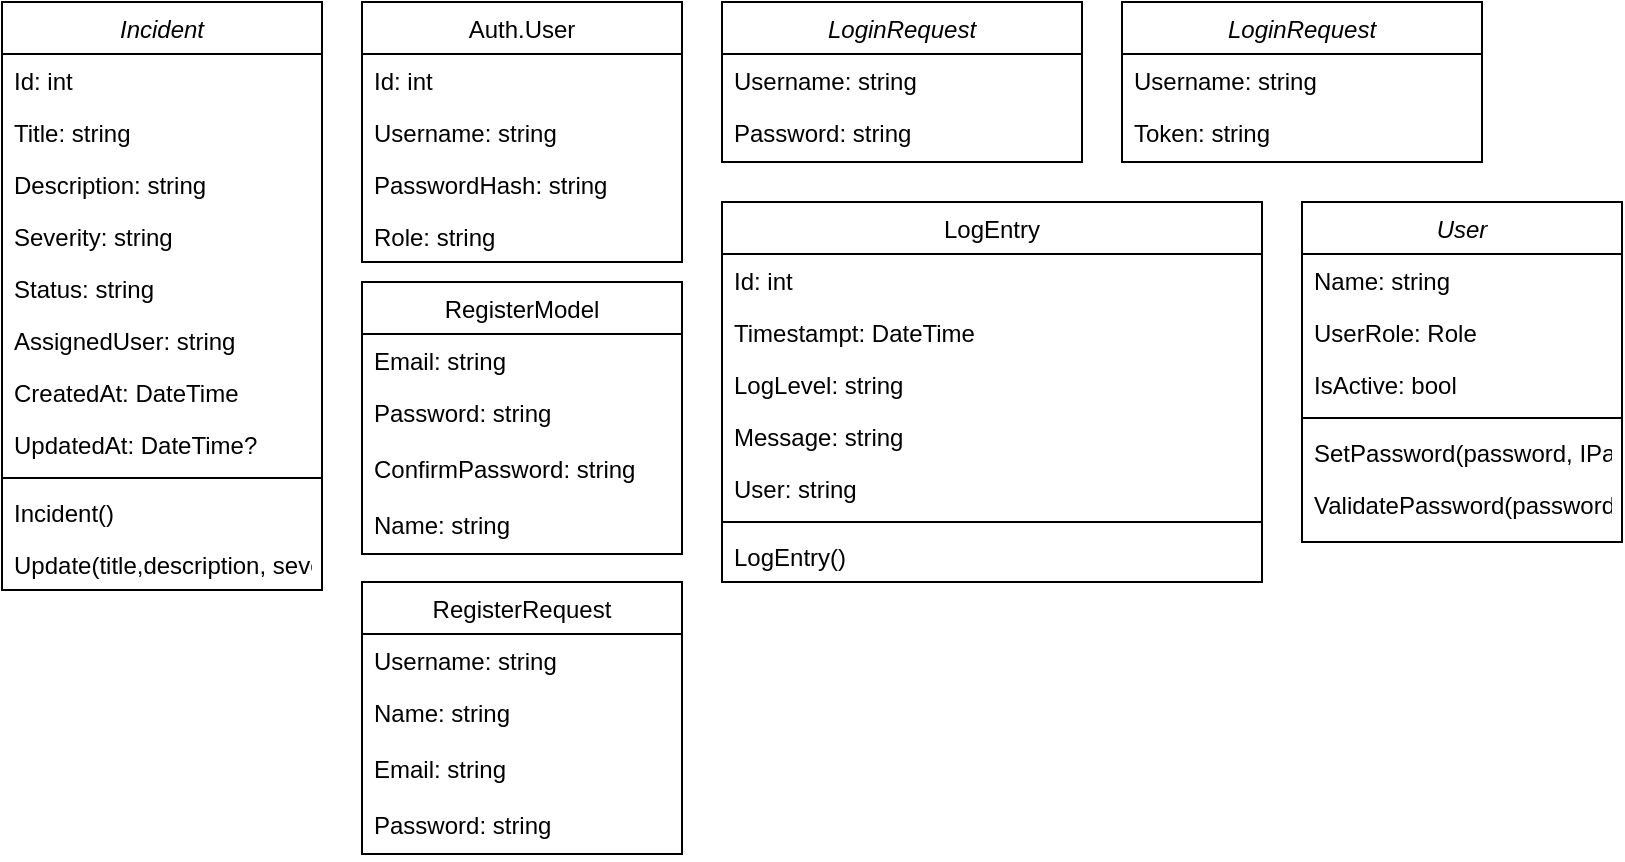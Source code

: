 <mxfile version="24.8.3">
  <diagram name="Page-1" id="sA2TaMOlu-rt0IuZEkXP">
    <mxGraphModel dx="989" dy="567" grid="1" gridSize="10" guides="1" tooltips="1" connect="1" arrows="1" fold="1" page="1" pageScale="1" pageWidth="827" pageHeight="1169" math="0" shadow="0">
      <root>
        <mxCell id="0" />
        <mxCell id="1" parent="0" />
        <mxCell id="h6m-ja96UoXvm1LpTTuY-29" value="Incident" style="swimlane;fontStyle=2;align=center;verticalAlign=top;childLayout=stackLayout;horizontal=1;startSize=26;horizontalStack=0;resizeParent=1;resizeLast=0;collapsible=1;marginBottom=0;rounded=0;shadow=0;strokeWidth=1;" vertex="1" parent="1">
          <mxGeometry x="300" y="310" width="160" height="294" as="geometry">
            <mxRectangle x="230" y="140" width="160" height="26" as="alternateBounds" />
          </mxGeometry>
        </mxCell>
        <mxCell id="h6m-ja96UoXvm1LpTTuY-30" value="Id: int" style="text;align=left;verticalAlign=top;spacingLeft=4;spacingRight=4;overflow=hidden;rotatable=0;points=[[0,0.5],[1,0.5]];portConstraint=eastwest;" vertex="1" parent="h6m-ja96UoXvm1LpTTuY-29">
          <mxGeometry y="26" width="160" height="26" as="geometry" />
        </mxCell>
        <mxCell id="h6m-ja96UoXvm1LpTTuY-31" value="Title: string " style="text;align=left;verticalAlign=top;spacingLeft=4;spacingRight=4;overflow=hidden;rotatable=0;points=[[0,0.5],[1,0.5]];portConstraint=eastwest;rounded=0;shadow=0;html=0;" vertex="1" parent="h6m-ja96UoXvm1LpTTuY-29">
          <mxGeometry y="52" width="160" height="26" as="geometry" />
        </mxCell>
        <mxCell id="h6m-ja96UoXvm1LpTTuY-32" value="Description: string" style="text;align=left;verticalAlign=top;spacingLeft=4;spacingRight=4;overflow=hidden;rotatable=0;points=[[0,0.5],[1,0.5]];portConstraint=eastwest;rounded=0;shadow=0;html=0;" vertex="1" parent="h6m-ja96UoXvm1LpTTuY-29">
          <mxGeometry y="78" width="160" height="26" as="geometry" />
        </mxCell>
        <mxCell id="h6m-ja96UoXvm1LpTTuY-33" value="Severity: string  " style="text;align=left;verticalAlign=top;spacingLeft=4;spacingRight=4;overflow=hidden;rotatable=0;points=[[0,0.5],[1,0.5]];portConstraint=eastwest;rounded=0;shadow=0;html=0;" vertex="1" parent="h6m-ja96UoXvm1LpTTuY-29">
          <mxGeometry y="104" width="160" height="26" as="geometry" />
        </mxCell>
        <mxCell id="h6m-ja96UoXvm1LpTTuY-34" value="Status: string " style="text;align=left;verticalAlign=top;spacingLeft=4;spacingRight=4;overflow=hidden;rotatable=0;points=[[0,0.5],[1,0.5]];portConstraint=eastwest;rounded=0;shadow=0;html=0;" vertex="1" parent="h6m-ja96UoXvm1LpTTuY-29">
          <mxGeometry y="130" width="160" height="26" as="geometry" />
        </mxCell>
        <mxCell id="h6m-ja96UoXvm1LpTTuY-35" value="AssignedUser: string" style="text;align=left;verticalAlign=top;spacingLeft=4;spacingRight=4;overflow=hidden;rotatable=0;points=[[0,0.5],[1,0.5]];portConstraint=eastwest;rounded=0;shadow=0;html=0;" vertex="1" parent="h6m-ja96UoXvm1LpTTuY-29">
          <mxGeometry y="156" width="160" height="26" as="geometry" />
        </mxCell>
        <mxCell id="h6m-ja96UoXvm1LpTTuY-36" value="CreatedAt: DateTime" style="text;align=left;verticalAlign=top;spacingLeft=4;spacingRight=4;overflow=hidden;rotatable=0;points=[[0,0.5],[1,0.5]];portConstraint=eastwest;rounded=0;shadow=0;html=0;" vertex="1" parent="h6m-ja96UoXvm1LpTTuY-29">
          <mxGeometry y="182" width="160" height="26" as="geometry" />
        </mxCell>
        <mxCell id="h6m-ja96UoXvm1LpTTuY-57" value="UpdatedAt: DateTime?" style="text;align=left;verticalAlign=top;spacingLeft=4;spacingRight=4;overflow=hidden;rotatable=0;points=[[0,0.5],[1,0.5]];portConstraint=eastwest;rounded=0;shadow=0;html=0;" vertex="1" parent="h6m-ja96UoXvm1LpTTuY-29">
          <mxGeometry y="208" width="160" height="26" as="geometry" />
        </mxCell>
        <mxCell id="h6m-ja96UoXvm1LpTTuY-59" value="" style="line;strokeWidth=1;fillColor=none;align=left;verticalAlign=middle;spacingTop=-1;spacingLeft=3;spacingRight=3;rotatable=0;labelPosition=right;points=[];portConstraint=eastwest;strokeColor=inherit;" vertex="1" parent="h6m-ja96UoXvm1LpTTuY-29">
          <mxGeometry y="234" width="160" height="8" as="geometry" />
        </mxCell>
        <mxCell id="h6m-ja96UoXvm1LpTTuY-60" value="Incident()" style="text;align=left;verticalAlign=top;spacingLeft=4;spacingRight=4;overflow=hidden;rotatable=0;points=[[0,0.5],[1,0.5]];portConstraint=eastwest;rounded=0;shadow=0;html=0;" vertex="1" parent="h6m-ja96UoXvm1LpTTuY-29">
          <mxGeometry y="242" width="160" height="26" as="geometry" />
        </mxCell>
        <mxCell id="h6m-ja96UoXvm1LpTTuY-61" value="Update(title,description, severity,status,assignedUser)" style="text;align=left;verticalAlign=top;spacingLeft=4;spacingRight=4;overflow=hidden;rotatable=0;points=[[0,0.5],[1,0.5]];portConstraint=eastwest;rounded=0;shadow=0;html=0;" vertex="1" parent="h6m-ja96UoXvm1LpTTuY-29">
          <mxGeometry y="268" width="160" height="26" as="geometry" />
        </mxCell>
        <mxCell id="h6m-ja96UoXvm1LpTTuY-37" value="LogEntry" style="swimlane;fontStyle=0;align=center;verticalAlign=top;childLayout=stackLayout;horizontal=1;startSize=26;horizontalStack=0;resizeParent=1;resizeLast=0;collapsible=1;marginBottom=0;rounded=0;shadow=0;strokeWidth=1;" vertex="1" parent="1">
          <mxGeometry x="660" y="410" width="270" height="190" as="geometry">
            <mxRectangle x="130" y="380" width="160" height="26" as="alternateBounds" />
          </mxGeometry>
        </mxCell>
        <mxCell id="h6m-ja96UoXvm1LpTTuY-39" value="Id: int" style="text;align=left;verticalAlign=top;spacingLeft=4;spacingRight=4;overflow=hidden;rotatable=0;points=[[0,0.5],[1,0.5]];portConstraint=eastwest;" vertex="1" parent="h6m-ja96UoXvm1LpTTuY-37">
          <mxGeometry y="26" width="270" height="26" as="geometry" />
        </mxCell>
        <mxCell id="h6m-ja96UoXvm1LpTTuY-40" value="Timestampt: DateTime" style="text;align=left;verticalAlign=top;spacingLeft=4;spacingRight=4;overflow=hidden;rotatable=0;points=[[0,0.5],[1,0.5]];portConstraint=eastwest;" vertex="1" parent="h6m-ja96UoXvm1LpTTuY-37">
          <mxGeometry y="52" width="270" height="26" as="geometry" />
        </mxCell>
        <mxCell id="h6m-ja96UoXvm1LpTTuY-41" value="LogLevel: string" style="text;align=left;verticalAlign=top;spacingLeft=4;spacingRight=4;overflow=hidden;rotatable=0;points=[[0,0.5],[1,0.5]];portConstraint=eastwest;" vertex="1" parent="h6m-ja96UoXvm1LpTTuY-37">
          <mxGeometry y="78" width="270" height="26" as="geometry" />
        </mxCell>
        <mxCell id="h6m-ja96UoXvm1LpTTuY-42" value="Message: string" style="text;align=left;verticalAlign=top;spacingLeft=4;spacingRight=4;overflow=hidden;rotatable=0;points=[[0,0.5],[1,0.5]];portConstraint=eastwest;" vertex="1" parent="h6m-ja96UoXvm1LpTTuY-37">
          <mxGeometry y="104" width="270" height="26" as="geometry" />
        </mxCell>
        <mxCell id="h6m-ja96UoXvm1LpTTuY-65" value="User: string" style="text;align=left;verticalAlign=top;spacingLeft=4;spacingRight=4;overflow=hidden;rotatable=0;points=[[0,0.5],[1,0.5]];portConstraint=eastwest;" vertex="1" parent="h6m-ja96UoXvm1LpTTuY-37">
          <mxGeometry y="130" width="270" height="26" as="geometry" />
        </mxCell>
        <mxCell id="h6m-ja96UoXvm1LpTTuY-66" value="" style="line;strokeWidth=1;fillColor=none;align=left;verticalAlign=middle;spacingTop=-1;spacingLeft=3;spacingRight=3;rotatable=0;labelPosition=right;points=[];portConstraint=eastwest;strokeColor=inherit;" vertex="1" parent="h6m-ja96UoXvm1LpTTuY-37">
          <mxGeometry y="156" width="270" height="8" as="geometry" />
        </mxCell>
        <mxCell id="h6m-ja96UoXvm1LpTTuY-67" value="LogEntry()" style="text;align=left;verticalAlign=top;spacingLeft=4;spacingRight=4;overflow=hidden;rotatable=0;points=[[0,0.5],[1,0.5]];portConstraint=eastwest;" vertex="1" parent="h6m-ja96UoXvm1LpTTuY-37">
          <mxGeometry y="164" width="270" height="26" as="geometry" />
        </mxCell>
        <mxCell id="h6m-ja96UoXvm1LpTTuY-43" value="RegisterModel" style="swimlane;fontStyle=0;align=center;verticalAlign=top;childLayout=stackLayout;horizontal=1;startSize=26;horizontalStack=0;resizeParent=1;resizeLast=0;collapsible=1;marginBottom=0;rounded=0;shadow=0;strokeWidth=1;" vertex="1" parent="1">
          <mxGeometry x="480" y="450" width="160" height="136" as="geometry">
            <mxRectangle x="340" y="380" width="170" height="26" as="alternateBounds" />
          </mxGeometry>
        </mxCell>
        <mxCell id="h6m-ja96UoXvm1LpTTuY-44" value="Email: string" style="text;align=left;verticalAlign=top;spacingLeft=4;spacingRight=4;overflow=hidden;rotatable=0;points=[[0,0.5],[1,0.5]];portConstraint=eastwest;" vertex="1" parent="h6m-ja96UoXvm1LpTTuY-43">
          <mxGeometry y="26" width="160" height="26" as="geometry" />
        </mxCell>
        <mxCell id="h6m-ja96UoXvm1LpTTuY-45" value="Password: string" style="text;align=left;verticalAlign=top;spacingLeft=4;spacingRight=4;overflow=hidden;rotatable=0;points=[[0,0.5],[1,0.5]];portConstraint=eastwest;" vertex="1" parent="h6m-ja96UoXvm1LpTTuY-43">
          <mxGeometry y="52" width="160" height="28" as="geometry" />
        </mxCell>
        <mxCell id="h6m-ja96UoXvm1LpTTuY-68" value="ConfirmPassword: string" style="text;align=left;verticalAlign=top;spacingLeft=4;spacingRight=4;overflow=hidden;rotatable=0;points=[[0,0.5],[1,0.5]];portConstraint=eastwest;" vertex="1" parent="h6m-ja96UoXvm1LpTTuY-43">
          <mxGeometry y="80" width="160" height="28" as="geometry" />
        </mxCell>
        <mxCell id="h6m-ja96UoXvm1LpTTuY-69" value="Name: string" style="text;align=left;verticalAlign=top;spacingLeft=4;spacingRight=4;overflow=hidden;rotatable=0;points=[[0,0.5],[1,0.5]];portConstraint=eastwest;" vertex="1" parent="h6m-ja96UoXvm1LpTTuY-43">
          <mxGeometry y="108" width="160" height="28" as="geometry" />
        </mxCell>
        <mxCell id="h6m-ja96UoXvm1LpTTuY-46" value="Auth.User" style="swimlane;fontStyle=0;align=center;verticalAlign=top;childLayout=stackLayout;horizontal=1;startSize=26;horizontalStack=0;resizeParent=1;resizeLast=0;collapsible=1;marginBottom=0;rounded=0;shadow=0;strokeWidth=1;" vertex="1" parent="1">
          <mxGeometry x="480" y="310" width="160" height="130" as="geometry">
            <mxRectangle x="550" y="140" width="160" height="26" as="alternateBounds" />
          </mxGeometry>
        </mxCell>
        <mxCell id="h6m-ja96UoXvm1LpTTuY-47" value="Id: int " style="text;align=left;verticalAlign=top;spacingLeft=4;spacingRight=4;overflow=hidden;rotatable=0;points=[[0,0.5],[1,0.5]];portConstraint=eastwest;" vertex="1" parent="h6m-ja96UoXvm1LpTTuY-46">
          <mxGeometry y="26" width="160" height="26" as="geometry" />
        </mxCell>
        <mxCell id="h6m-ja96UoXvm1LpTTuY-48" value="Username: string " style="text;align=left;verticalAlign=top;spacingLeft=4;spacingRight=4;overflow=hidden;rotatable=0;points=[[0,0.5],[1,0.5]];portConstraint=eastwest;rounded=0;shadow=0;html=0;" vertex="1" parent="h6m-ja96UoXvm1LpTTuY-46">
          <mxGeometry y="52" width="160" height="26" as="geometry" />
        </mxCell>
        <mxCell id="h6m-ja96UoXvm1LpTTuY-49" value="PasswordHash: string" style="text;align=left;verticalAlign=top;spacingLeft=4;spacingRight=4;overflow=hidden;rotatable=0;points=[[0,0.5],[1,0.5]];portConstraint=eastwest;rounded=0;shadow=0;html=0;" vertex="1" parent="h6m-ja96UoXvm1LpTTuY-46">
          <mxGeometry y="78" width="160" height="26" as="geometry" />
        </mxCell>
        <mxCell id="h6m-ja96UoXvm1LpTTuY-50" value="Role: string  " style="text;align=left;verticalAlign=top;spacingLeft=4;spacingRight=4;overflow=hidden;rotatable=0;points=[[0,0.5],[1,0.5]];portConstraint=eastwest;rounded=0;shadow=0;html=0;" vertex="1" parent="h6m-ja96UoXvm1LpTTuY-46">
          <mxGeometry y="104" width="160" height="26" as="geometry" />
        </mxCell>
        <mxCell id="h6m-ja96UoXvm1LpTTuY-51" value="LoginRequest" style="swimlane;fontStyle=2;align=center;verticalAlign=top;childLayout=stackLayout;horizontal=1;startSize=26;horizontalStack=0;resizeParent=1;resizeLast=0;collapsible=1;marginBottom=0;rounded=0;shadow=0;strokeWidth=1;" vertex="1" parent="1">
          <mxGeometry x="660" y="310" width="180" height="80" as="geometry">
            <mxRectangle x="230" y="140" width="160" height="26" as="alternateBounds" />
          </mxGeometry>
        </mxCell>
        <mxCell id="h6m-ja96UoXvm1LpTTuY-52" value="Username: string" style="text;align=left;verticalAlign=top;spacingLeft=4;spacingRight=4;overflow=hidden;rotatable=0;points=[[0,0.5],[1,0.5]];portConstraint=eastwest;" vertex="1" parent="h6m-ja96UoXvm1LpTTuY-51">
          <mxGeometry y="26" width="180" height="26" as="geometry" />
        </mxCell>
        <mxCell id="h6m-ja96UoXvm1LpTTuY-53" value="Password: string" style="text;align=left;verticalAlign=top;spacingLeft=4;spacingRight=4;overflow=hidden;rotatable=0;points=[[0,0.5],[1,0.5]];portConstraint=eastwest;rounded=0;shadow=0;html=0;" vertex="1" parent="h6m-ja96UoXvm1LpTTuY-51">
          <mxGeometry y="52" width="180" height="26" as="geometry" />
        </mxCell>
        <mxCell id="h6m-ja96UoXvm1LpTTuY-62" value="LoginRequest" style="swimlane;fontStyle=2;align=center;verticalAlign=top;childLayout=stackLayout;horizontal=1;startSize=26;horizontalStack=0;resizeParent=1;resizeLast=0;collapsible=1;marginBottom=0;rounded=0;shadow=0;strokeWidth=1;" vertex="1" parent="1">
          <mxGeometry x="860" y="310" width="180" height="80" as="geometry">
            <mxRectangle x="230" y="140" width="160" height="26" as="alternateBounds" />
          </mxGeometry>
        </mxCell>
        <mxCell id="h6m-ja96UoXvm1LpTTuY-63" value="Username: string" style="text;align=left;verticalAlign=top;spacingLeft=4;spacingRight=4;overflow=hidden;rotatable=0;points=[[0,0.5],[1,0.5]];portConstraint=eastwest;" vertex="1" parent="h6m-ja96UoXvm1LpTTuY-62">
          <mxGeometry y="26" width="180" height="26" as="geometry" />
        </mxCell>
        <mxCell id="h6m-ja96UoXvm1LpTTuY-64" value="Token: string" style="text;align=left;verticalAlign=top;spacingLeft=4;spacingRight=4;overflow=hidden;rotatable=0;points=[[0,0.5],[1,0.5]];portConstraint=eastwest;rounded=0;shadow=0;html=0;" vertex="1" parent="h6m-ja96UoXvm1LpTTuY-62">
          <mxGeometry y="52" width="180" height="26" as="geometry" />
        </mxCell>
        <mxCell id="h6m-ja96UoXvm1LpTTuY-70" value="RegisterRequest" style="swimlane;fontStyle=0;align=center;verticalAlign=top;childLayout=stackLayout;horizontal=1;startSize=26;horizontalStack=0;resizeParent=1;resizeLast=0;collapsible=1;marginBottom=0;rounded=0;shadow=0;strokeWidth=1;" vertex="1" parent="1">
          <mxGeometry x="480" y="600" width="160" height="136" as="geometry">
            <mxRectangle x="340" y="380" width="170" height="26" as="alternateBounds" />
          </mxGeometry>
        </mxCell>
        <mxCell id="h6m-ja96UoXvm1LpTTuY-71" value="Username: string" style="text;align=left;verticalAlign=top;spacingLeft=4;spacingRight=4;overflow=hidden;rotatable=0;points=[[0,0.5],[1,0.5]];portConstraint=eastwest;" vertex="1" parent="h6m-ja96UoXvm1LpTTuY-70">
          <mxGeometry y="26" width="160" height="26" as="geometry" />
        </mxCell>
        <mxCell id="h6m-ja96UoXvm1LpTTuY-72" value="Name: string" style="text;align=left;verticalAlign=top;spacingLeft=4;spacingRight=4;overflow=hidden;rotatable=0;points=[[0,0.5],[1,0.5]];portConstraint=eastwest;" vertex="1" parent="h6m-ja96UoXvm1LpTTuY-70">
          <mxGeometry y="52" width="160" height="28" as="geometry" />
        </mxCell>
        <mxCell id="h6m-ja96UoXvm1LpTTuY-73" value="Email: string" style="text;align=left;verticalAlign=top;spacingLeft=4;spacingRight=4;overflow=hidden;rotatable=0;points=[[0,0.5],[1,0.5]];portConstraint=eastwest;" vertex="1" parent="h6m-ja96UoXvm1LpTTuY-70">
          <mxGeometry y="80" width="160" height="28" as="geometry" />
        </mxCell>
        <mxCell id="h6m-ja96UoXvm1LpTTuY-74" value="Password: string" style="text;align=left;verticalAlign=top;spacingLeft=4;spacingRight=4;overflow=hidden;rotatable=0;points=[[0,0.5],[1,0.5]];portConstraint=eastwest;" vertex="1" parent="h6m-ja96UoXvm1LpTTuY-70">
          <mxGeometry y="108" width="160" height="28" as="geometry" />
        </mxCell>
        <mxCell id="h6m-ja96UoXvm1LpTTuY-75" value="User" style="swimlane;fontStyle=2;align=center;verticalAlign=top;childLayout=stackLayout;horizontal=1;startSize=26;horizontalStack=0;resizeParent=1;resizeLast=0;collapsible=1;marginBottom=0;rounded=0;shadow=0;strokeWidth=1;" vertex="1" parent="1">
          <mxGeometry x="950" y="410" width="160" height="170" as="geometry">
            <mxRectangle x="230" y="140" width="160" height="26" as="alternateBounds" />
          </mxGeometry>
        </mxCell>
        <mxCell id="h6m-ja96UoXvm1LpTTuY-76" value="Name: string" style="text;align=left;verticalAlign=top;spacingLeft=4;spacingRight=4;overflow=hidden;rotatable=0;points=[[0,0.5],[1,0.5]];portConstraint=eastwest;" vertex="1" parent="h6m-ja96UoXvm1LpTTuY-75">
          <mxGeometry y="26" width="160" height="26" as="geometry" />
        </mxCell>
        <mxCell id="h6m-ja96UoXvm1LpTTuY-77" value="UserRole: Role" style="text;align=left;verticalAlign=top;spacingLeft=4;spacingRight=4;overflow=hidden;rotatable=0;points=[[0,0.5],[1,0.5]];portConstraint=eastwest;rounded=0;shadow=0;html=0;" vertex="1" parent="h6m-ja96UoXvm1LpTTuY-75">
          <mxGeometry y="52" width="160" height="26" as="geometry" />
        </mxCell>
        <mxCell id="h6m-ja96UoXvm1LpTTuY-78" value="IsActive: bool" style="text;align=left;verticalAlign=top;spacingLeft=4;spacingRight=4;overflow=hidden;rotatable=0;points=[[0,0.5],[1,0.5]];portConstraint=eastwest;rounded=0;shadow=0;html=0;" vertex="1" parent="h6m-ja96UoXvm1LpTTuY-75">
          <mxGeometry y="78" width="160" height="26" as="geometry" />
        </mxCell>
        <mxCell id="h6m-ja96UoXvm1LpTTuY-84" value="" style="line;strokeWidth=1;fillColor=none;align=left;verticalAlign=middle;spacingTop=-1;spacingLeft=3;spacingRight=3;rotatable=0;labelPosition=right;points=[];portConstraint=eastwest;strokeColor=inherit;" vertex="1" parent="h6m-ja96UoXvm1LpTTuY-75">
          <mxGeometry y="104" width="160" height="8" as="geometry" />
        </mxCell>
        <mxCell id="h6m-ja96UoXvm1LpTTuY-85" value="SetPassword(password, IPasswordHasher, passwordHasher)" style="text;align=left;verticalAlign=top;spacingLeft=4;spacingRight=4;overflow=hidden;rotatable=0;points=[[0,0.5],[1,0.5]];portConstraint=eastwest;rounded=0;shadow=0;html=0;" vertex="1" parent="h6m-ja96UoXvm1LpTTuY-75">
          <mxGeometry y="112" width="160" height="26" as="geometry" />
        </mxCell>
        <mxCell id="h6m-ja96UoXvm1LpTTuY-86" value="ValidatePassword(password,IpasswordHasher,passwordHasher)" style="text;align=left;verticalAlign=top;spacingLeft=4;spacingRight=4;overflow=hidden;rotatable=0;points=[[0,0.5],[1,0.5]];portConstraint=eastwest;rounded=0;shadow=0;html=0;" vertex="1" parent="h6m-ja96UoXvm1LpTTuY-75">
          <mxGeometry y="138" width="160" height="26" as="geometry" />
        </mxCell>
      </root>
    </mxGraphModel>
  </diagram>
</mxfile>
